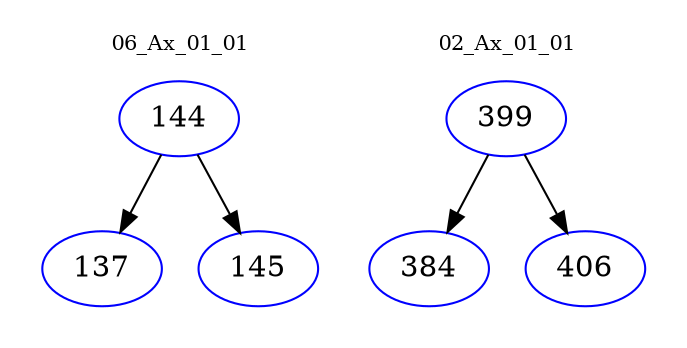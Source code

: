digraph{
subgraph cluster_0 {
color = white
label = "06_Ax_01_01";
fontsize=10;
T0_144 [label="144", color="blue"]
T0_144 -> T0_137 [color="black"]
T0_137 [label="137", color="blue"]
T0_144 -> T0_145 [color="black"]
T0_145 [label="145", color="blue"]
}
subgraph cluster_1 {
color = white
label = "02_Ax_01_01";
fontsize=10;
T1_399 [label="399", color="blue"]
T1_399 -> T1_384 [color="black"]
T1_384 [label="384", color="blue"]
T1_399 -> T1_406 [color="black"]
T1_406 [label="406", color="blue"]
}
}
